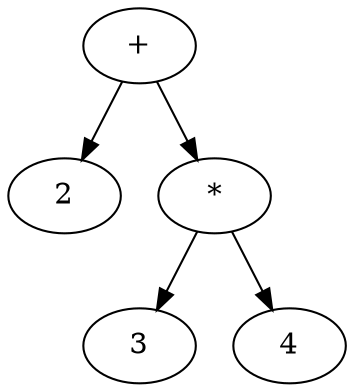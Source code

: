 digraph AST {
  node0 [label="+"];
  node1 [label="2"];
  node0 -> node1;
  node2 [label="*"];
  node3 [label="3"];
  node2 -> node3;
  node4 [label="4"];
  node2 -> node4;
  node0 -> node2;
}
